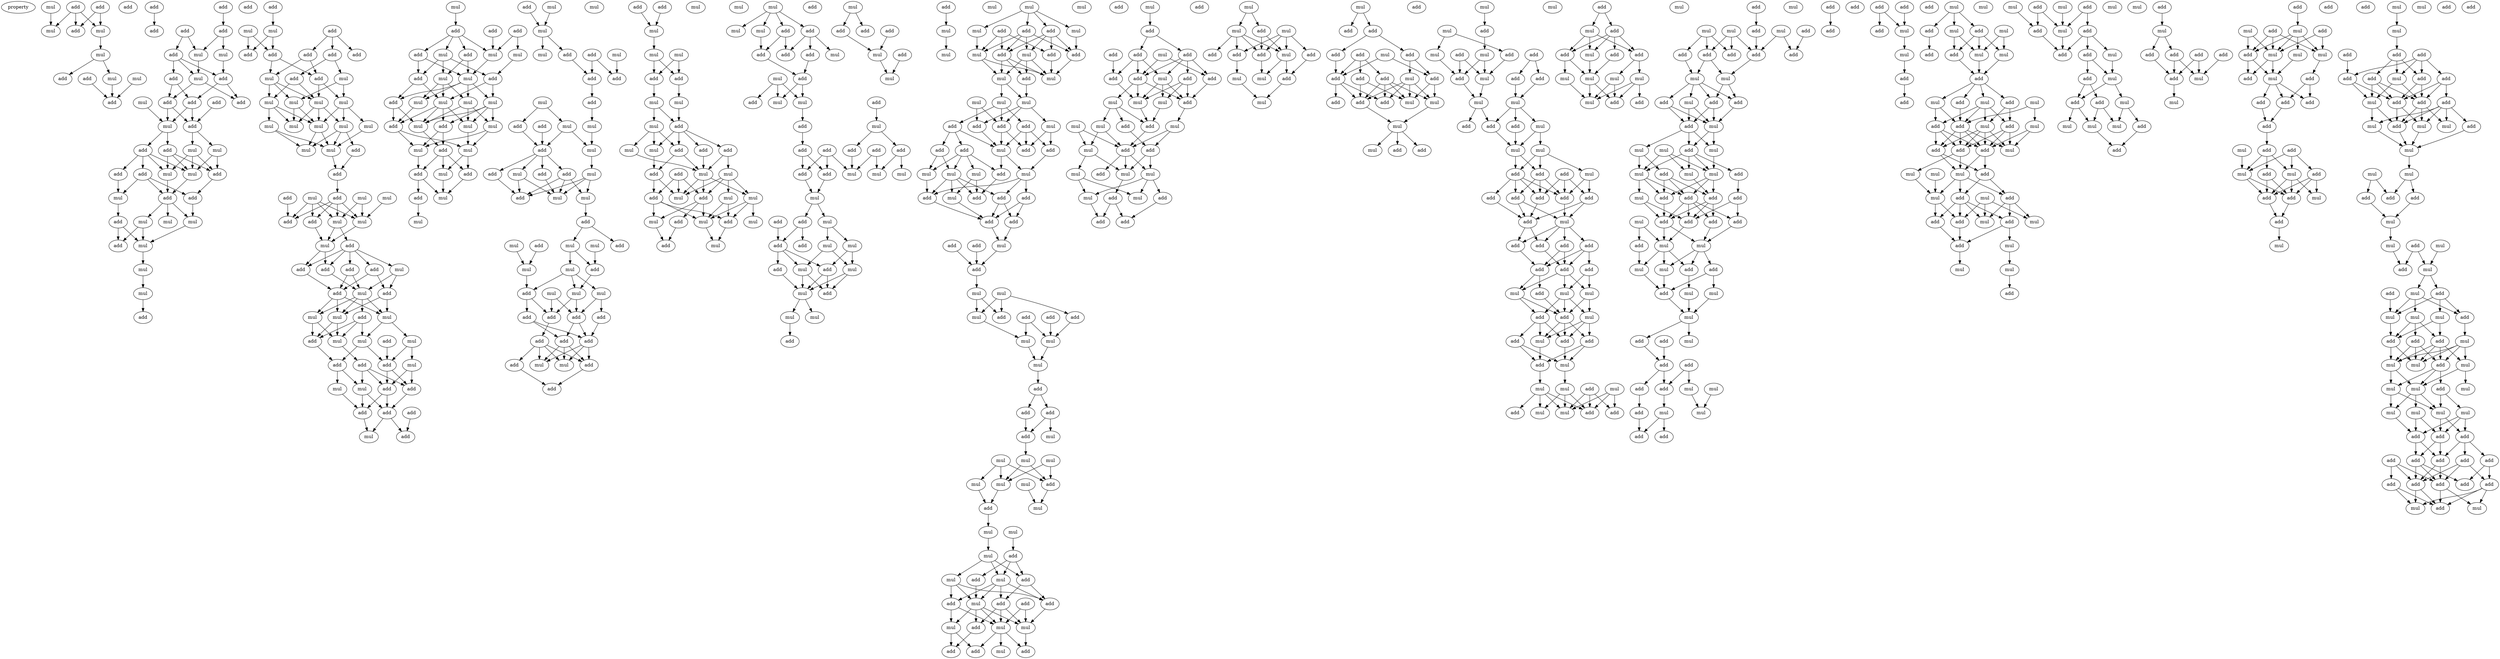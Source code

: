 digraph {
    node [fontcolor=black]
    property [mul=2,lf=1.5]
    0 [ label = add ];
    1 [ label = add ];
    2 [ label = add ];
    3 [ label = mul ];
    4 [ label = mul ];
    5 [ label = mul ];
    6 [ label = add ];
    7 [ label = mul ];
    8 [ label = add ];
    9 [ label = add ];
    10 [ label = mul ];
    11 [ label = mul ];
    12 [ label = add ];
    13 [ label = add ];
    14 [ label = add ];
    15 [ label = add ];
    16 [ label = add ];
    17 [ label = add ];
    18 [ label = mul ];
    19 [ label = add ];
    20 [ label = mul ];
    21 [ label = add ];
    22 [ label = mul ];
    23 [ label = add ];
    24 [ label = add ];
    25 [ label = add ];
    26 [ label = mul ];
    27 [ label = add ];
    28 [ label = add ];
    29 [ label = add ];
    30 [ label = mul ];
    31 [ label = mul ];
    32 [ label = add ];
    33 [ label = mul ];
    34 [ label = add ];
    35 [ label = add ];
    36 [ label = add ];
    37 [ label = mul ];
    38 [ label = add ];
    39 [ label = mul ];
    40 [ label = add ];
    41 [ label = add ];
    42 [ label = mul ];
    43 [ label = add ];
    44 [ label = mul ];
    45 [ label = mul ];
    46 [ label = mul ];
    47 [ label = add ];
    48 [ label = mul ];
    49 [ label = add ];
    50 [ label = mul ];
    51 [ label = mul ];
    52 [ label = add ];
    53 [ label = add ];
    54 [ label = mul ];
    55 [ label = mul ];
    56 [ label = add ];
    57 [ label = add ];
    58 [ label = add ];
    59 [ label = add ];
    60 [ label = add ];
    61 [ label = add ];
    62 [ label = add ];
    63 [ label = mul ];
    64 [ label = add ];
    65 [ label = mul ];
    66 [ label = mul ];
    67 [ label = mul ];
    68 [ label = mul ];
    69 [ label = mul ];
    70 [ label = mul ];
    71 [ label = mul ];
    72 [ label = mul ];
    73 [ label = mul ];
    74 [ label = mul ];
    75 [ label = mul ];
    76 [ label = mul ];
    77 [ label = add ];
    78 [ label = add ];
    79 [ label = mul ];
    80 [ label = add ];
    81 [ label = add ];
    82 [ label = mul ];
    83 [ label = mul ];
    84 [ label = add ];
    85 [ label = add ];
    86 [ label = mul ];
    87 [ label = mul ];
    88 [ label = mul ];
    89 [ label = add ];
    90 [ label = add ];
    91 [ label = mul ];
    92 [ label = add ];
    93 [ label = add ];
    94 [ label = add ];
    95 [ label = add ];
    96 [ label = add ];
    97 [ label = mul ];
    98 [ label = add ];
    99 [ label = mul ];
    100 [ label = mul ];
    101 [ label = mul ];
    102 [ label = mul ];
    103 [ label = mul ];
    104 [ label = add ];
    105 [ label = mul ];
    106 [ label = add ];
    107 [ label = add ];
    108 [ label = add ];
    109 [ label = add ];
    110 [ label = mul ];
    111 [ label = mul ];
    112 [ label = mul ];
    113 [ label = add ];
    114 [ label = add ];
    115 [ label = add ];
    116 [ label = add ];
    117 [ label = add ];
    118 [ label = mul ];
    119 [ label = add ];
    120 [ label = mul ];
    121 [ label = add ];
    122 [ label = add ];
    123 [ label = add ];
    124 [ label = mul ];
    125 [ label = add ];
    126 [ label = mul ];
    127 [ label = mul ];
    128 [ label = add ];
    129 [ label = add ];
    130 [ label = mul ];
    131 [ label = add ];
    132 [ label = mul ];
    133 [ label = mul ];
    134 [ label = add ];
    135 [ label = mul ];
    136 [ label = mul ];
    137 [ label = mul ];
    138 [ label = mul ];
    139 [ label = add ];
    140 [ label = add ];
    141 [ label = mul ];
    142 [ label = mul ];
    143 [ label = add ];
    144 [ label = mul ];
    145 [ label = mul ];
    146 [ label = add ];
    147 [ label = add ];
    148 [ label = mul ];
    149 [ label = add ];
    150 [ label = mul ];
    151 [ label = mul ];
    152 [ label = add ];
    153 [ label = mul ];
    154 [ label = mul ];
    155 [ label = mul ];
    156 [ label = add ];
    157 [ label = add ];
    158 [ label = mul ];
    159 [ label = add ];
    160 [ label = add ];
    161 [ label = mul ];
    162 [ label = add ];
    163 [ label = add ];
    164 [ label = mul ];
    165 [ label = mul ];
    166 [ label = add ];
    167 [ label = add ];
    168 [ label = mul ];
    169 [ label = mul ];
    170 [ label = add ];
    171 [ label = add ];
    172 [ label = add ];
    173 [ label = mul ];
    174 [ label = mul ];
    175 [ label = add ];
    176 [ label = mul ];
    177 [ label = mul ];
    178 [ label = add ];
    179 [ label = add ];
    180 [ label = mul ];
    181 [ label = mul ];
    182 [ label = add ];
    183 [ label = mul ];
    184 [ label = add ];
    185 [ label = mul ];
    186 [ label = mul ];
    187 [ label = mul ];
    188 [ label = mul ];
    189 [ label = add ];
    190 [ label = mul ];
    191 [ label = add ];
    192 [ label = add ];
    193 [ label = add ];
    194 [ label = add ];
    195 [ label = add ];
    196 [ label = add ];
    197 [ label = add ];
    198 [ label = mul ];
    199 [ label = add ];
    200 [ label = mul ];
    201 [ label = add ];
    202 [ label = add ];
    203 [ label = add ];
    204 [ label = add ];
    205 [ label = mul ];
    206 [ label = mul ];
    207 [ label = mul ];
    208 [ label = add ];
    209 [ label = add ];
    210 [ label = mul ];
    211 [ label = mul ];
    212 [ label = mul ];
    213 [ label = add ];
    214 [ label = mul ];
    215 [ label = add ];
    216 [ label = add ];
    217 [ label = mul ];
    218 [ label = add ];
    219 [ label = mul ];
    220 [ label = add ];
    221 [ label = mul ];
    222 [ label = add ];
    223 [ label = mul ];
    224 [ label = mul ];
    225 [ label = mul ];
    226 [ label = add ];
    227 [ label = mul ];
    228 [ label = add ];
    229 [ label = mul ];
    230 [ label = add ];
    231 [ label = mul ];
    232 [ label = mul ];
    233 [ label = add ];
    234 [ label = mul ];
    235 [ label = mul ];
    236 [ label = add ];
    237 [ label = mul ];
    238 [ label = mul ];
    239 [ label = add ];
    240 [ label = mul ];
    241 [ label = add ];
    242 [ label = add ];
    243 [ label = add ];
    244 [ label = mul ];
    245 [ label = add ];
    246 [ label = mul ];
    247 [ label = add ];
    248 [ label = mul ];
    249 [ label = add ];
    250 [ label = add ];
    251 [ label = add ];
    252 [ label = mul ];
    253 [ label = mul ];
    254 [ label = add ];
    255 [ label = add ];
    256 [ label = add ];
    257 [ label = add ];
    258 [ label = add ];
    259 [ label = add ];
    260 [ label = mul ];
    261 [ label = mul ];
    262 [ label = add ];
    263 [ label = add ];
    264 [ label = mul ];
    265 [ label = mul ];
    266 [ label = add ];
    267 [ label = mul ];
    268 [ label = add ];
    269 [ label = mul ];
    270 [ label = add ];
    271 [ label = add ];
    272 [ label = mul ];
    273 [ label = mul ];
    274 [ label = add ];
    275 [ label = add ];
    276 [ label = mul ];
    277 [ label = mul ];
    278 [ label = add ];
    279 [ label = mul ];
    280 [ label = mul ];
    281 [ label = mul ];
    282 [ label = add ];
    283 [ label = add ];
    284 [ label = add ];
    285 [ label = add ];
    286 [ label = mul ];
    287 [ label = add ];
    288 [ label = add ];
    289 [ label = mul ];
    290 [ label = mul ];
    291 [ label = mul ];
    292 [ label = mul ];
    293 [ label = mul ];
    294 [ label = add ];
    295 [ label = mul ];
    296 [ label = mul ];
    297 [ label = add ];
    298 [ label = add ];
    299 [ label = add ];
    300 [ label = add ];
    301 [ label = add ];
    302 [ label = mul ];
    303 [ label = mul ];
    304 [ label = mul ];
    305 [ label = mul ];
    306 [ label = add ];
    307 [ label = mul ];
    308 [ label = mul ];
    309 [ label = mul ];
    310 [ label = add ];
    311 [ label = add ];
    312 [ label = add ];
    313 [ label = add ];
    314 [ label = mul ];
    315 [ label = add ];
    316 [ label = add ];
    317 [ label = add ];
    318 [ label = mul ];
    319 [ label = add ];
    320 [ label = mul ];
    321 [ label = mul ];
    322 [ label = mul ];
    323 [ label = mul ];
    324 [ label = add ];
    325 [ label = add ];
    326 [ label = add ];
    327 [ label = add ];
    328 [ label = add ];
    329 [ label = mul ];
    330 [ label = add ];
    331 [ label = add ];
    332 [ label = mul ];
    333 [ label = add ];
    334 [ label = add ];
    335 [ label = add ];
    336 [ label = mul ];
    337 [ label = add ];
    338 [ label = mul ];
    339 [ label = mul ];
    340 [ label = add ];
    341 [ label = add ];
    342 [ label = mul ];
    343 [ label = add ];
    344 [ label = add ];
    345 [ label = mul ];
    346 [ label = mul ];
    347 [ label = mul ];
    348 [ label = add ];
    349 [ label = add ];
    350 [ label = add ];
    351 [ label = add ];
    352 [ label = mul ];
    353 [ label = mul ];
    354 [ label = mul ];
    355 [ label = mul ];
    356 [ label = mul ];
    357 [ label = mul ];
    358 [ label = mul ];
    359 [ label = add ];
    360 [ label = add ];
    361 [ label = mul ];
    362 [ label = mul ];
    363 [ label = mul ];
    364 [ label = mul ];
    365 [ label = add ];
    366 [ label = mul ];
    367 [ label = add ];
    368 [ label = mul ];
    369 [ label = add ];
    370 [ label = add ];
    371 [ label = add ];
    372 [ label = add ];
    373 [ label = add ];
    374 [ label = mul ];
    375 [ label = mul ];
    376 [ label = add ];
    377 [ label = mul ];
    378 [ label = mul ];
    379 [ label = mul ];
    380 [ label = add ];
    381 [ label = add ];
    382 [ label = add ];
    383 [ label = mul ];
    384 [ label = add ];
    385 [ label = mul ];
    386 [ label = add ];
    387 [ label = add ];
    388 [ label = add ];
    389 [ label = add ];
    390 [ label = add ];
    391 [ label = mul ];
    392 [ label = add ];
    393 [ label = add ];
    394 [ label = mul ];
    395 [ label = add ];
    396 [ label = mul ];
    397 [ label = mul ];
    398 [ label = add ];
    399 [ label = mul ];
    400 [ label = mul ];
    401 [ label = add ];
    402 [ label = mul ];
    403 [ label = mul ];
    404 [ label = add ];
    405 [ label = add ];
    406 [ label = mul ];
    407 [ label = mul ];
    408 [ label = mul ];
    409 [ label = add ];
    410 [ label = mul ];
    411 [ label = add ];
    412 [ label = mul ];
    413 [ label = add ];
    414 [ label = add ];
    415 [ label = add ];
    416 [ label = add ];
    417 [ label = mul ];
    418 [ label = add ];
    419 [ label = mul ];
    420 [ label = mul ];
    421 [ label = mul ];
    422 [ label = add ];
    423 [ label = add ];
    424 [ label = add ];
    425 [ label = add ];
    426 [ label = mul ];
    427 [ label = add ];
    428 [ label = mul ];
    429 [ label = mul ];
    430 [ label = mul ];
    431 [ label = add ];
    432 [ label = add ];
    433 [ label = add ];
    434 [ label = add ];
    435 [ label = mul ];
    436 [ label = add ];
    437 [ label = add ];
    438 [ label = add ];
    439 [ label = mul ];
    440 [ label = add ];
    441 [ label = add ];
    442 [ label = add ];
    443 [ label = mul ];
    444 [ label = add ];
    445 [ label = mul ];
    446 [ label = add ];
    447 [ label = mul ];
    448 [ label = mul ];
    449 [ label = add ];
    450 [ label = add ];
    451 [ label = add ];
    452 [ label = mul ];
    453 [ label = add ];
    454 [ label = mul ];
    455 [ label = mul ];
    456 [ label = add ];
    457 [ label = add ];
    458 [ label = add ];
    459 [ label = mul ];
    460 [ label = add ];
    461 [ label = add ];
    462 [ label = add ];
    463 [ label = mul ];
    464 [ label = mul ];
    465 [ label = mul ];
    466 [ label = add ];
    467 [ label = add ];
    468 [ label = mul ];
    469 [ label = add ];
    470 [ label = mul ];
    471 [ label = mul ];
    472 [ label = add ];
    473 [ label = mul ];
    474 [ label = add ];
    475 [ label = add ];
    476 [ label = add ];
    477 [ label = add ];
    478 [ label = add ];
    479 [ label = add ];
    480 [ label = add ];
    481 [ label = mul ];
    482 [ label = add ];
    483 [ label = add ];
    484 [ label = add ];
    485 [ label = add ];
    486 [ label = add ];
    487 [ label = add ];
    488 [ label = add ];
    489 [ label = add ];
    490 [ label = mul ];
    491 [ label = mul ];
    492 [ label = mul ];
    493 [ label = add ];
    494 [ label = mul ];
    495 [ label = add ];
    496 [ label = add ];
    497 [ label = add ];
    498 [ label = add ];
    499 [ label = mul ];
    500 [ label = add ];
    501 [ label = mul ];
    502 [ label = add ];
    503 [ label = mul ];
    504 [ label = mul ];
    505 [ label = mul ];
    506 [ label = add ];
    507 [ label = mul ];
    508 [ label = add ];
    509 [ label = add ];
    510 [ label = mul ];
    511 [ label = add ];
    512 [ label = mul ];
    513 [ label = add ];
    514 [ label = add ];
    515 [ label = mul ];
    516 [ label = mul ];
    517 [ label = add ];
    518 [ label = add ];
    519 [ label = add ];
    520 [ label = mul ];
    521 [ label = mul ];
    522 [ label = mul ];
    523 [ label = mul ];
    524 [ label = add ];
    525 [ label = add ];
    526 [ label = mul ];
    527 [ label = mul ];
    528 [ label = add ];
    529 [ label = mul ];
    530 [ label = add ];
    531 [ label = mul ];
    532 [ label = mul ];
    533 [ label = add ];
    534 [ label = add ];
    535 [ label = add ];
    536 [ label = add ];
    537 [ label = add ];
    538 [ label = add ];
    539 [ label = mul ];
    540 [ label = mul ];
    541 [ label = add ];
    542 [ label = add ];
    543 [ label = mul ];
    544 [ label = add ];
    545 [ label = add ];
    546 [ label = mul ];
    547 [ label = mul ];
    548 [ label = add ];
    549 [ label = mul ];
    550 [ label = mul ];
    551 [ label = mul ];
    552 [ label = add ];
    553 [ label = add ];
    554 [ label = mul ];
    555 [ label = mul ];
    556 [ label = add ];
    557 [ label = mul ];
    558 [ label = add ];
    559 [ label = add ];
    560 [ label = add ];
    561 [ label = add ];
    562 [ label = add ];
    563 [ label = mul ];
    564 [ label = add ];
    565 [ label = add ];
    566 [ label = add ];
    567 [ label = mul ];
    568 [ label = mul ];
    569 [ label = mul ];
    570 [ label = add ];
    571 [ label = mul ];
    572 [ label = add ];
    573 [ label = add ];
    574 [ label = mul ];
    575 [ label = mul ];
    576 [ label = mul ];
    577 [ label = mul ];
    578 [ label = add ];
    579 [ label = mul ];
    580 [ label = add ];
    581 [ label = add ];
    582 [ label = add ];
    583 [ label = add ];
    584 [ label = mul ];
    585 [ label = mul ];
    586 [ label = add ];
    587 [ label = mul ];
    588 [ label = add ];
    589 [ label = mul ];
    590 [ label = add ];
    591 [ label = add ];
    592 [ label = add ];
    593 [ label = add ];
    594 [ label = add ];
    595 [ label = add ];
    596 [ label = add ];
    597 [ label = add ];
    598 [ label = add ];
    599 [ label = mul ];
    600 [ label = mul ];
    601 [ label = add ];
    602 [ label = add ];
    603 [ label = mul ];
    604 [ label = add ];
    605 [ label = mul ];
    606 [ label = add ];
    607 [ label = mul ];
    608 [ label = add ];
    609 [ label = mul ];
    610 [ label = add ];
    611 [ label = mul ];
    612 [ label = add ];
    613 [ label = mul ];
    614 [ label = mul ];
    615 [ label = add ];
    616 [ label = add ];
    617 [ label = mul ];
    618 [ label = add ];
    619 [ label = mul ];
    620 [ label = add ];
    621 [ label = add ];
    622 [ label = mul ];
    623 [ label = add ];
    624 [ label = mul ];
    625 [ label = add ];
    626 [ label = add ];
    627 [ label = add ];
    628 [ label = mul ];
    629 [ label = mul ];
    630 [ label = mul ];
    631 [ label = add ];
    632 [ label = mul ];
    633 [ label = add ];
    634 [ label = mul ];
    635 [ label = mul ];
    636 [ label = add ];
    637 [ label = add ];
    638 [ label = add ];
    639 [ label = mul ];
    640 [ label = mul ];
    641 [ label = add ];
    642 [ label = mul ];
    643 [ label = mul ];
    644 [ label = mul ];
    645 [ label = add ];
    646 [ label = mul ];
    647 [ label = mul ];
    648 [ label = add ];
    649 [ label = add ];
    650 [ label = add ];
    651 [ label = add ];
    652 [ label = mul ];
    653 [ label = add ];
    654 [ label = mul ];
    655 [ label = mul ];
    656 [ label = add ];
    657 [ label = add ];
    658 [ label = mul ];
    659 [ label = add ];
    660 [ label = mul ];
    661 [ label = add ];
    662 [ label = mul ];
    663 [ label = mul ];
    664 [ label = mul ];
    665 [ label = mul ];
    666 [ label = add ];
    667 [ label = add ];
    668 [ label = add ];
    669 [ label = mul ];
    670 [ label = add ];
    671 [ label = add ];
    672 [ label = add ];
    673 [ label = add ];
    674 [ label = add ];
    675 [ label = mul ];
    676 [ label = mul ];
    677 [ label = add ];
    678 [ label = add ];
    679 [ label = mul ];
    680 [ label = mul ];
    681 [ label = add ];
    682 [ label = mul ];
    683 [ label = mul ];
    684 [ label = mul ];
    685 [ label = add ];
    686 [ label = mul ];
    687 [ label = add ];
    688 [ label = add ];
    689 [ label = add ];
    690 [ label = add ];
    691 [ label = add ];
    692 [ label = add ];
    693 [ label = mul ];
    694 [ label = add ];
    695 [ label = add ];
    696 [ label = mul ];
    697 [ label = add ];
    698 [ label = mul ];
    699 [ label = add ];
    700 [ label = add ];
    701 [ label = mul ];
    702 [ label = add ];
    703 [ label = add ];
    704 [ label = add ];
    705 [ label = mul ];
    706 [ label = add ];
    707 [ label = mul ];
    708 [ label = mul ];
    709 [ label = add ];
    710 [ label = add ];
    711 [ label = add ];
    712 [ label = add ];
    713 [ label = add ];
    714 [ label = mul ];
    715 [ label = add ];
    716 [ label = add ];
    717 [ label = add ];
    718 [ label = mul ];
    719 [ label = add ];
    720 [ label = add ];
    721 [ label = mul ];
    722 [ label = add ];
    723 [ label = mul ];
    724 [ label = add ];
    725 [ label = mul ];
    726 [ label = mul ];
    727 [ label = mul ];
    728 [ label = mul ];
    729 [ label = mul ];
    730 [ label = add ];
    731 [ label = add ];
    732 [ label = add ];
    733 [ label = mul ];
    734 [ label = add ];
    735 [ label = mul ];
    736 [ label = add ];
    737 [ label = add ];
    738 [ label = mul ];
    739 [ label = add ];
    740 [ label = mul ];
    741 [ label = mul ];
    742 [ label = add ];
    743 [ label = add ];
    744 [ label = add ];
    745 [ label = mul ];
    746 [ label = mul ];
    747 [ label = mul ];
    748 [ label = add ];
    749 [ label = add ];
    750 [ label = add ];
    751 [ label = mul ];
    752 [ label = add ];
    753 [ label = mul ];
    754 [ label = mul ];
    755 [ label = mul ];
    756 [ label = mul ];
    757 [ label = mul ];
    758 [ label = mul ];
    759 [ label = add ];
    760 [ label = mul ];
    761 [ label = mul ];
    762 [ label = mul ];
    763 [ label = mul ];
    764 [ label = add ];
    765 [ label = add ];
    766 [ label = add ];
    767 [ label = add ];
    768 [ label = add ];
    769 [ label = add ];
    770 [ label = add ];
    771 [ label = add ];
    772 [ label = add ];
    773 [ label = add ];
    774 [ label = add ];
    775 [ label = add ];
    776 [ label = add ];
    777 [ label = add ];
    778 [ label = mul ];
    779 [ label = mul ];
    0 -> 4 [ name = 0 ];
    0 -> 5 [ name = 1 ];
    0 -> 6 [ name = 2 ];
    2 -> 5 [ name = 3 ];
    2 -> 6 [ name = 4 ];
    3 -> 4 [ name = 5 ];
    5 -> 7 [ name = 6 ];
    7 -> 8 [ name = 7 ];
    7 -> 10 [ name = 8 ];
    9 -> 12 [ name = 9 ];
    10 -> 12 [ name = 10 ];
    11 -> 12 [ name = 11 ];
    13 -> 17 [ name = 12 ];
    14 -> 16 [ name = 13 ];
    15 -> 18 [ name = 14 ];
    15 -> 19 [ name = 15 ];
    16 -> 18 [ name = 16 ];
    16 -> 20 [ name = 17 ];
    18 -> 22 [ name = 18 ];
    19 -> 21 [ name = 19 ];
    19 -> 22 [ name = 20 ];
    19 -> 23 [ name = 21 ];
    20 -> 23 [ name = 22 ];
    21 -> 24 [ name = 23 ];
    21 -> 27 [ name = 24 ];
    22 -> 27 [ name = 25 ];
    22 -> 28 [ name = 26 ];
    23 -> 24 [ name = 27 ];
    23 -> 28 [ name = 28 ];
    24 -> 29 [ name = 29 ];
    24 -> 30 [ name = 30 ];
    25 -> 29 [ name = 31 ];
    26 -> 30 [ name = 32 ];
    27 -> 29 [ name = 33 ];
    27 -> 30 [ name = 34 ];
    29 -> 31 [ name = 35 ];
    29 -> 33 [ name = 36 ];
    30 -> 32 [ name = 37 ];
    30 -> 34 [ name = 38 ];
    31 -> 35 [ name = 39 ];
    31 -> 37 [ name = 40 ];
    32 -> 36 [ name = 41 ];
    32 -> 37 [ name = 42 ];
    32 -> 38 [ name = 43 ];
    32 -> 39 [ name = 44 ];
    33 -> 35 [ name = 45 ];
    33 -> 37 [ name = 46 ];
    33 -> 39 [ name = 47 ];
    34 -> 35 [ name = 48 ];
    34 -> 37 [ name = 49 ];
    34 -> 39 [ name = 50 ];
    35 -> 41 [ name = 51 ];
    36 -> 42 [ name = 52 ];
    37 -> 40 [ name = 53 ];
    38 -> 40 [ name = 54 ];
    38 -> 41 [ name = 55 ];
    38 -> 42 [ name = 56 ];
    39 -> 40 [ name = 57 ];
    40 -> 44 [ name = 58 ];
    40 -> 45 [ name = 59 ];
    40 -> 46 [ name = 60 ];
    41 -> 46 [ name = 61 ];
    42 -> 43 [ name = 62 ];
    43 -> 47 [ name = 63 ];
    43 -> 48 [ name = 64 ];
    45 -> 47 [ name = 65 ];
    45 -> 48 [ name = 66 ];
    46 -> 48 [ name = 67 ];
    48 -> 50 [ name = 68 ];
    50 -> 51 [ name = 69 ];
    51 -> 52 [ name = 70 ];
    53 -> 55 [ name = 71 ];
    54 -> 57 [ name = 72 ];
    54 -> 58 [ name = 73 ];
    55 -> 57 [ name = 74 ];
    55 -> 58 [ name = 75 ];
    56 -> 59 [ name = 76 ];
    56 -> 60 [ name = 77 ];
    56 -> 61 [ name = 78 ];
    58 -> 62 [ name = 79 ];
    58 -> 65 [ name = 80 ];
    59 -> 63 [ name = 81 ];
    59 -> 64 [ name = 82 ];
    61 -> 62 [ name = 83 ];
    61 -> 65 [ name = 84 ];
    62 -> 66 [ name = 85 ];
    62 -> 68 [ name = 86 ];
    63 -> 67 [ name = 87 ];
    63 -> 68 [ name = 88 ];
    64 -> 66 [ name = 89 ];
    64 -> 69 [ name = 90 ];
    65 -> 66 [ name = 91 ];
    65 -> 67 [ name = 92 ];
    65 -> 69 [ name = 93 ];
    66 -> 72 [ name = 94 ];
    66 -> 73 [ name = 95 ];
    66 -> 74 [ name = 96 ];
    67 -> 73 [ name = 97 ];
    67 -> 74 [ name = 98 ];
    68 -> 70 [ name = 99 ];
    68 -> 72 [ name = 100 ];
    68 -> 73 [ name = 101 ];
    69 -> 71 [ name = 102 ];
    69 -> 73 [ name = 103 ];
    69 -> 74 [ name = 104 ];
    70 -> 76 [ name = 105 ];
    71 -> 75 [ name = 106 ];
    71 -> 76 [ name = 107 ];
    72 -> 75 [ name = 108 ];
    72 -> 76 [ name = 109 ];
    72 -> 77 [ name = 110 ];
    73 -> 75 [ name = 111 ];
    73 -> 76 [ name = 112 ];
    76 -> 78 [ name = 113 ];
    77 -> 78 [ name = 114 ];
    78 -> 80 [ name = 115 ];
    79 -> 86 [ name = 116 ];
    79 -> 87 [ name = 117 ];
    80 -> 84 [ name = 118 ];
    80 -> 85 [ name = 119 ];
    80 -> 86 [ name = 120 ];
    80 -> 87 [ name = 121 ];
    81 -> 85 [ name = 122 ];
    82 -> 84 [ name = 123 ];
    82 -> 85 [ name = 124 ];
    82 -> 86 [ name = 125 ];
    82 -> 87 [ name = 126 ];
    83 -> 86 [ name = 127 ];
    84 -> 88 [ name = 128 ];
    86 -> 88 [ name = 129 ];
    87 -> 88 [ name = 130 ];
    87 -> 89 [ name = 131 ];
    88 -> 92 [ name = 132 ];
    88 -> 93 [ name = 133 ];
    89 -> 90 [ name = 134 ];
    89 -> 91 [ name = 135 ];
    89 -> 92 [ name = 136 ];
    89 -> 93 [ name = 137 ];
    89 -> 94 [ name = 138 ];
    90 -> 95 [ name = 139 ];
    90 -> 96 [ name = 140 ];
    91 -> 96 [ name = 141 ];
    91 -> 97 [ name = 142 ];
    92 -> 95 [ name = 143 ];
    93 -> 97 [ name = 144 ];
    94 -> 95 [ name = 145 ];
    94 -> 97 [ name = 146 ];
    95 -> 99 [ name = 147 ];
    95 -> 100 [ name = 148 ];
    95 -> 101 [ name = 149 ];
    96 -> 99 [ name = 150 ];
    96 -> 100 [ name = 151 ];
    97 -> 98 [ name = 152 ];
    97 -> 99 [ name = 153 ];
    97 -> 100 [ name = 154 ];
    97 -> 101 [ name = 155 ];
    98 -> 102 [ name = 156 ];
    98 -> 103 [ name = 157 ];
    98 -> 104 [ name = 158 ];
    99 -> 103 [ name = 159 ];
    99 -> 104 [ name = 160 ];
    100 -> 102 [ name = 161 ];
    100 -> 105 [ name = 162 ];
    101 -> 103 [ name = 163 ];
    101 -> 104 [ name = 164 ];
    102 -> 107 [ name = 165 ];
    102 -> 108 [ name = 166 ];
    103 -> 109 [ name = 167 ];
    104 -> 107 [ name = 168 ];
    105 -> 108 [ name = 169 ];
    105 -> 110 [ name = 170 ];
    106 -> 108 [ name = 171 ];
    107 -> 111 [ name = 172 ];
    107 -> 112 [ name = 173 ];
    108 -> 113 [ name = 174 ];
    108 -> 114 [ name = 175 ];
    109 -> 112 [ name = 176 ];
    109 -> 113 [ name = 177 ];
    109 -> 114 [ name = 178 ];
    110 -> 113 [ name = 179 ];
    110 -> 114 [ name = 180 ];
    111 -> 117 [ name = 181 ];
    112 -> 116 [ name = 182 ];
    112 -> 117 [ name = 183 ];
    113 -> 116 [ name = 184 ];
    114 -> 116 [ name = 185 ];
    114 -> 117 [ name = 186 ];
    115 -> 119 [ name = 187 ];
    116 -> 118 [ name = 188 ];
    116 -> 119 [ name = 189 ];
    117 -> 118 [ name = 190 ];
    120 -> 122 [ name = 191 ];
    121 -> 124 [ name = 192 ];
    122 -> 124 [ name = 193 ];
    122 -> 125 [ name = 194 ];
    122 -> 126 [ name = 195 ];
    122 -> 128 [ name = 196 ];
    123 -> 124 [ name = 197 ];
    123 -> 127 [ name = 198 ];
    124 -> 132 [ name = 199 ];
    125 -> 129 [ name = 200 ];
    125 -> 132 [ name = 201 ];
    126 -> 129 [ name = 202 ];
    126 -> 130 [ name = 203 ];
    126 -> 131 [ name = 204 ];
    127 -> 131 [ name = 205 ];
    128 -> 130 [ name = 206 ];
    128 -> 132 [ name = 207 ];
    129 -> 133 [ name = 208 ];
    129 -> 134 [ name = 209 ];
    130 -> 133 [ name = 210 ];
    130 -> 136 [ name = 211 ];
    130 -> 137 [ name = 212 ];
    131 -> 133 [ name = 213 ];
    131 -> 135 [ name = 214 ];
    132 -> 134 [ name = 215 ];
    132 -> 135 [ name = 216 ];
    132 -> 136 [ name = 217 ];
    132 -> 137 [ name = 218 ];
    133 -> 139 [ name = 219 ];
    133 -> 140 [ name = 220 ];
    133 -> 141 [ name = 221 ];
    133 -> 142 [ name = 222 ];
    134 -> 140 [ name = 223 ];
    134 -> 142 [ name = 224 ];
    135 -> 138 [ name = 225 ];
    135 -> 139 [ name = 226 ];
    135 -> 141 [ name = 227 ];
    135 -> 142 [ name = 228 ];
    136 -> 138 [ name = 229 ];
    136 -> 141 [ name = 230 ];
    136 -> 142 [ name = 231 ];
    137 -> 140 [ name = 232 ];
    138 -> 144 [ name = 233 ];
    138 -> 145 [ name = 234 ];
    139 -> 143 [ name = 235 ];
    139 -> 144 [ name = 236 ];
    140 -> 144 [ name = 237 ];
    140 -> 145 [ name = 238 ];
    141 -> 145 [ name = 239 ];
    142 -> 143 [ name = 240 ];
    143 -> 146 [ name = 241 ];
    143 -> 147 [ name = 242 ];
    143 -> 148 [ name = 243 ];
    144 -> 147 [ name = 244 ];
    145 -> 146 [ name = 245 ];
    145 -> 148 [ name = 246 ];
    146 -> 150 [ name = 247 ];
    147 -> 149 [ name = 248 ];
    147 -> 150 [ name = 249 ];
    148 -> 150 [ name = 250 ];
    149 -> 151 [ name = 251 ];
    152 -> 154 [ name = 252 ];
    153 -> 154 [ name = 253 ];
    154 -> 155 [ name = 254 ];
    154 -> 156 [ name = 255 ];
    156 -> 160 [ name = 256 ];
    157 -> 159 [ name = 257 ];
    157 -> 160 [ name = 258 ];
    158 -> 159 [ name = 259 ];
    160 -> 162 [ name = 260 ];
    161 -> 163 [ name = 261 ];
    161 -> 165 [ name = 262 ];
    162 -> 164 [ name = 263 ];
    163 -> 167 [ name = 264 ];
    164 -> 168 [ name = 265 ];
    165 -> 167 [ name = 266 ];
    165 -> 168 [ name = 267 ];
    166 -> 167 [ name = 268 ];
    167 -> 169 [ name = 269 ];
    167 -> 170 [ name = 270 ];
    167 -> 171 [ name = 271 ];
    167 -> 172 [ name = 272 ];
    168 -> 173 [ name = 273 ];
    169 -> 175 [ name = 274 ];
    169 -> 177 [ name = 275 ];
    170 -> 177 [ name = 276 ];
    171 -> 175 [ name = 277 ];
    172 -> 174 [ name = 278 ];
    172 -> 175 [ name = 279 ];
    172 -> 177 [ name = 280 ];
    173 -> 174 [ name = 281 ];
    173 -> 175 [ name = 282 ];
    173 -> 177 [ name = 283 ];
    174 -> 178 [ name = 284 ];
    178 -> 180 [ name = 285 ];
    178 -> 182 [ name = 286 ];
    179 -> 185 [ name = 287 ];
    180 -> 184 [ name = 288 ];
    180 -> 186 [ name = 289 ];
    181 -> 184 [ name = 290 ];
    183 -> 185 [ name = 291 ];
    184 -> 190 [ name = 292 ];
    185 -> 189 [ name = 293 ];
    186 -> 187 [ name = 294 ];
    186 -> 189 [ name = 295 ];
    186 -> 190 [ name = 296 ];
    187 -> 193 [ name = 297 ];
    187 -> 194 [ name = 298 ];
    188 -> 191 [ name = 299 ];
    188 -> 193 [ name = 300 ];
    189 -> 191 [ name = 301 ];
    189 -> 192 [ name = 302 ];
    190 -> 191 [ name = 303 ];
    190 -> 193 [ name = 304 ];
    191 -> 195 [ name = 305 ];
    192 -> 196 [ name = 306 ];
    192 -> 197 [ name = 307 ];
    193 -> 196 [ name = 308 ];
    193 -> 197 [ name = 309 ];
    194 -> 196 [ name = 310 ];
    195 -> 198 [ name = 311 ];
    195 -> 199 [ name = 312 ];
    195 -> 200 [ name = 313 ];
    195 -> 201 [ name = 314 ];
    196 -> 198 [ name = 315 ];
    196 -> 199 [ name = 316 ];
    196 -> 200 [ name = 317 ];
    197 -> 198 [ name = 318 ];
    197 -> 199 [ name = 319 ];
    197 -> 200 [ name = 320 ];
    199 -> 202 [ name = 321 ];
    201 -> 202 [ name = 322 ];
    203 -> 205 [ name = 323 ];
    204 -> 205 [ name = 324 ];
    205 -> 207 [ name = 325 ];
    206 -> 208 [ name = 326 ];
    206 -> 209 [ name = 327 ];
    207 -> 208 [ name = 328 ];
    207 -> 209 [ name = 329 ];
    208 -> 211 [ name = 330 ];
    209 -> 212 [ name = 331 ];
    211 -> 213 [ name = 332 ];
    211 -> 214 [ name = 333 ];
    212 -> 213 [ name = 334 ];
    213 -> 215 [ name = 335 ];
    213 -> 216 [ name = 336 ];
    213 -> 217 [ name = 337 ];
    213 -> 218 [ name = 338 ];
    214 -> 215 [ name = 339 ];
    214 -> 217 [ name = 340 ];
    214 -> 219 [ name = 341 ];
    215 -> 220 [ name = 342 ];
    215 -> 221 [ name = 343 ];
    216 -> 221 [ name = 344 ];
    217 -> 220 [ name = 345 ];
    218 -> 221 [ name = 346 ];
    218 -> 223 [ name = 347 ];
    219 -> 221 [ name = 348 ];
    220 -> 225 [ name = 349 ];
    220 -> 228 [ name = 350 ];
    221 -> 225 [ name = 351 ];
    221 -> 226 [ name = 352 ];
    221 -> 227 [ name = 353 ];
    222 -> 225 [ name = 354 ];
    222 -> 226 [ name = 355 ];
    222 -> 228 [ name = 356 ];
    223 -> 224 [ name = 357 ];
    223 -> 225 [ name = 358 ];
    223 -> 226 [ name = 359 ];
    223 -> 227 [ name = 360 ];
    224 -> 232 [ name = 361 ];
    224 -> 233 [ name = 362 ];
    226 -> 229 [ name = 363 ];
    226 -> 230 [ name = 364 ];
    226 -> 232 [ name = 365 ];
    227 -> 231 [ name = 366 ];
    227 -> 232 [ name = 367 ];
    227 -> 233 [ name = 368 ];
    228 -> 229 [ name = 369 ];
    228 -> 232 [ name = 370 ];
    228 -> 233 [ name = 371 ];
    229 -> 236 [ name = 372 ];
    230 -> 236 [ name = 373 ];
    232 -> 234 [ name = 374 ];
    233 -> 234 [ name = 375 ];
    237 -> 238 [ name = 376 ];
    237 -> 239 [ name = 377 ];
    237 -> 240 [ name = 378 ];
    237 -> 241 [ name = 379 ];
    239 -> 243 [ name = 380 ];
    239 -> 244 [ name = 381 ];
    239 -> 245 [ name = 382 ];
    240 -> 242 [ name = 383 ];
    241 -> 242 [ name = 384 ];
    241 -> 243 [ name = 385 ];
    242 -> 247 [ name = 386 ];
    245 -> 247 [ name = 387 ];
    246 -> 248 [ name = 388 ];
    246 -> 249 [ name = 389 ];
    246 -> 252 [ name = 390 ];
    247 -> 248 [ name = 391 ];
    247 -> 252 [ name = 392 ];
    250 -> 253 [ name = 393 ];
    252 -> 254 [ name = 394 ];
    253 -> 256 [ name = 395 ];
    253 -> 257 [ name = 396 ];
    254 -> 258 [ name = 397 ];
    255 -> 260 [ name = 398 ];
    255 -> 264 [ name = 399 ];
    256 -> 261 [ name = 400 ];
    256 -> 264 [ name = 401 ];
    257 -> 260 [ name = 402 ];
    258 -> 262 [ name = 403 ];
    258 -> 263 [ name = 404 ];
    259 -> 260 [ name = 405 ];
    259 -> 262 [ name = 406 ];
    259 -> 263 [ name = 407 ];
    262 -> 265 [ name = 408 ];
    263 -> 265 [ name = 409 ];
    265 -> 266 [ name = 410 ];
    265 -> 267 [ name = 411 ];
    266 -> 270 [ name = 412 ];
    266 -> 271 [ name = 413 ];
    267 -> 269 [ name = 414 ];
    267 -> 272 [ name = 415 ];
    268 -> 270 [ name = 416 ];
    269 -> 273 [ name = 417 ];
    269 -> 276 [ name = 418 ];
    270 -> 274 [ name = 419 ];
    270 -> 275 [ name = 420 ];
    270 -> 276 [ name = 421 ];
    272 -> 273 [ name = 422 ];
    272 -> 274 [ name = 423 ];
    273 -> 277 [ name = 424 ];
    273 -> 278 [ name = 425 ];
    274 -> 277 [ name = 426 ];
    274 -> 278 [ name = 427 ];
    275 -> 277 [ name = 428 ];
    276 -> 277 [ name = 429 ];
    276 -> 278 [ name = 430 ];
    277 -> 279 [ name = 431 ];
    277 -> 280 [ name = 432 ];
    279 -> 285 [ name = 433 ];
    281 -> 282 [ name = 434 ];
    281 -> 283 [ name = 435 ];
    282 -> 286 [ name = 436 ];
    284 -> 286 [ name = 437 ];
    286 -> 290 [ name = 438 ];
    287 -> 290 [ name = 439 ];
    288 -> 291 [ name = 440 ];
    291 -> 292 [ name = 441 ];
    293 -> 294 [ name = 442 ];
    293 -> 295 [ name = 443 ];
    293 -> 296 [ name = 444 ];
    293 -> 298 [ name = 445 ];
    294 -> 299 [ name = 446 ];
    294 -> 300 [ name = 447 ];
    294 -> 301 [ name = 448 ];
    294 -> 303 [ name = 449 ];
    295 -> 302 [ name = 450 ];
    296 -> 301 [ name = 451 ];
    297 -> 299 [ name = 452 ];
    297 -> 300 [ name = 453 ];
    297 -> 302 [ name = 454 ];
    298 -> 300 [ name = 455 ];
    298 -> 301 [ name = 456 ];
    298 -> 302 [ name = 457 ];
    298 -> 303 [ name = 458 ];
    299 -> 305 [ name = 459 ];
    300 -> 304 [ name = 460 ];
    300 -> 305 [ name = 461 ];
    300 -> 306 [ name = 462 ];
    301 -> 305 [ name = 463 ];
    302 -> 304 [ name = 464 ];
    302 -> 305 [ name = 465 ];
    303 -> 304 [ name = 466 ];
    303 -> 305 [ name = 467 ];
    303 -> 306 [ name = 468 ];
    304 -> 308 [ name = 469 ];
    304 -> 309 [ name = 470 ];
    306 -> 309 [ name = 471 ];
    307 -> 310 [ name = 472 ];
    307 -> 311 [ name = 473 ];
    308 -> 310 [ name = 474 ];
    308 -> 312 [ name = 475 ];
    308 -> 313 [ name = 476 ];
    309 -> 310 [ name = 477 ];
    309 -> 311 [ name = 478 ];
    309 -> 314 [ name = 479 ];
    310 -> 316 [ name = 480 ];
    310 -> 318 [ name = 481 ];
    311 -> 318 [ name = 482 ];
    312 -> 315 [ name = 483 ];
    312 -> 318 [ name = 484 ];
    312 -> 319 [ name = 485 ];
    313 -> 316 [ name = 486 ];
    313 -> 317 [ name = 487 ];
    313 -> 318 [ name = 488 ];
    314 -> 316 [ name = 489 ];
    314 -> 317 [ name = 490 ];
    315 -> 321 [ name = 491 ];
    315 -> 323 [ name = 492 ];
    317 -> 320 [ name = 493 ];
    318 -> 320 [ name = 494 ];
    318 -> 324 [ name = 495 ];
    319 -> 321 [ name = 496 ];
    319 -> 322 [ name = 497 ];
    319 -> 323 [ name = 498 ];
    319 -> 324 [ name = 499 ];
    320 -> 325 [ name = 500 ];
    320 -> 327 [ name = 501 ];
    320 -> 328 [ name = 502 ];
    321 -> 325 [ name = 503 ];
    321 -> 326 [ name = 504 ];
    321 -> 327 [ name = 505 ];
    321 -> 329 [ name = 506 ];
    322 -> 326 [ name = 507 ];
    322 -> 329 [ name = 508 ];
    323 -> 327 [ name = 509 ];
    324 -> 326 [ name = 510 ];
    325 -> 330 [ name = 511 ];
    325 -> 331 [ name = 512 ];
    327 -> 330 [ name = 513 ];
    328 -> 330 [ name = 514 ];
    328 -> 331 [ name = 515 ];
    329 -> 330 [ name = 516 ];
    330 -> 336 [ name = 517 ];
    331 -> 336 [ name = 518 ];
    333 -> 337 [ name = 519 ];
    335 -> 337 [ name = 520 ];
    336 -> 337 [ name = 521 ];
    337 -> 338 [ name = 522 ];
    338 -> 342 [ name = 523 ];
    338 -> 343 [ name = 524 ];
    339 -> 342 [ name = 525 ];
    339 -> 343 [ name = 526 ];
    339 -> 344 [ name = 527 ];
    340 -> 346 [ name = 528 ];
    341 -> 345 [ name = 529 ];
    341 -> 346 [ name = 530 ];
    342 -> 345 [ name = 531 ];
    344 -> 346 [ name = 532 ];
    345 -> 347 [ name = 533 ];
    346 -> 347 [ name = 534 ];
    347 -> 348 [ name = 535 ];
    348 -> 349 [ name = 536 ];
    348 -> 350 [ name = 537 ];
    349 -> 351 [ name = 538 ];
    349 -> 352 [ name = 539 ];
    350 -> 351 [ name = 540 ];
    351 -> 353 [ name = 541 ];
    353 -> 357 [ name = 542 ];
    353 -> 359 [ name = 543 ];
    354 -> 357 [ name = 544 ];
    354 -> 359 [ name = 545 ];
    355 -> 356 [ name = 546 ];
    355 -> 357 [ name = 547 ];
    355 -> 359 [ name = 548 ];
    356 -> 360 [ name = 549 ];
    357 -> 360 [ name = 550 ];
    358 -> 361 [ name = 551 ];
    359 -> 361 [ name = 552 ];
    360 -> 362 [ name = 553 ];
    362 -> 364 [ name = 554 ];
    363 -> 365 [ name = 555 ];
    364 -> 366 [ name = 556 ];
    364 -> 367 [ name = 557 ];
    364 -> 368 [ name = 558 ];
    365 -> 366 [ name = 559 ];
    365 -> 367 [ name = 560 ];
    365 -> 369 [ name = 561 ];
    366 -> 370 [ name = 562 ];
    366 -> 372 [ name = 563 ];
    366 -> 373 [ name = 564 ];
    366 -> 374 [ name = 565 ];
    367 -> 370 [ name = 566 ];
    367 -> 373 [ name = 567 ];
    368 -> 372 [ name = 568 ];
    368 -> 373 [ name = 569 ];
    368 -> 374 [ name = 570 ];
    369 -> 374 [ name = 571 ];
    370 -> 375 [ name = 572 ];
    370 -> 376 [ name = 573 ];
    370 -> 377 [ name = 574 ];
    371 -> 375 [ name = 575 ];
    371 -> 377 [ name = 576 ];
    372 -> 377 [ name = 577 ];
    372 -> 378 [ name = 578 ];
    373 -> 375 [ name = 579 ];
    374 -> 375 [ name = 580 ];
    374 -> 376 [ name = 581 ];
    374 -> 377 [ name = 582 ];
    374 -> 378 [ name = 583 ];
    375 -> 382 [ name = 584 ];
    376 -> 380 [ name = 585 ];
    377 -> 379 [ name = 586 ];
    377 -> 381 [ name = 587 ];
    377 -> 382 [ name = 588 ];
    378 -> 380 [ name = 589 ];
    378 -> 381 [ name = 590 ];
    383 -> 384 [ name = 591 ];
    384 -> 386 [ name = 592 ];
    384 -> 388 [ name = 593 ];
    385 -> 390 [ name = 594 ];
    385 -> 393 [ name = 595 ];
    386 -> 389 [ name = 596 ];
    386 -> 390 [ name = 597 ];
    386 -> 391 [ name = 598 ];
    386 -> 393 [ name = 599 ];
    387 -> 392 [ name = 600 ];
    388 -> 391 [ name = 601 ];
    388 -> 392 [ name = 602 ];
    388 -> 393 [ name = 603 ];
    389 -> 394 [ name = 604 ];
    389 -> 395 [ name = 605 ];
    389 -> 396 [ name = 606 ];
    390 -> 395 [ name = 607 ];
    391 -> 394 [ name = 608 ];
    391 -> 395 [ name = 609 ];
    391 -> 396 [ name = 610 ];
    392 -> 394 [ name = 611 ];
    393 -> 394 [ name = 612 ];
    393 -> 395 [ name = 613 ];
    393 -> 397 [ name = 614 ];
    394 -> 398 [ name = 615 ];
    395 -> 402 [ name = 616 ];
    396 -> 398 [ name = 617 ];
    397 -> 398 [ name = 618 ];
    397 -> 399 [ name = 619 ];
    397 -> 401 [ name = 620 ];
    398 -> 405 [ name = 621 ];
    399 -> 403 [ name = 622 ];
    399 -> 405 [ name = 623 ];
    400 -> 403 [ name = 624 ];
    400 -> 405 [ name = 625 ];
    401 -> 404 [ name = 626 ];
    402 -> 404 [ name = 627 ];
    402 -> 405 [ name = 628 ];
    403 -> 406 [ name = 629 ];
    403 -> 408 [ name = 630 ];
    404 -> 406 [ name = 631 ];
    404 -> 407 [ name = 632 ];
    405 -> 406 [ name = 633 ];
    405 -> 407 [ name = 634 ];
    405 -> 409 [ name = 635 ];
    406 -> 411 [ name = 636 ];
    407 -> 410 [ name = 637 ];
    407 -> 412 [ name = 638 ];
    407 -> 413 [ name = 639 ];
    408 -> 410 [ name = 640 ];
    408 -> 412 [ name = 641 ];
    410 -> 415 [ name = 642 ];
    411 -> 414 [ name = 643 ];
    411 -> 415 [ name = 644 ];
    413 -> 414 [ name = 645 ];
    417 -> 418 [ name = 646 ];
    417 -> 420 [ name = 647 ];
    418 -> 421 [ name = 648 ];
    418 -> 422 [ name = 649 ];
    419 -> 421 [ name = 650 ];
    419 -> 422 [ name = 651 ];
    419 -> 423 [ name = 652 ];
    419 -> 424 [ name = 653 ];
    420 -> 421 [ name = 654 ];
    420 -> 422 [ name = 655 ];
    420 -> 424 [ name = 656 ];
    420 -> 425 [ name = 657 ];
    421 -> 427 [ name = 658 ];
    421 -> 428 [ name = 659 ];
    422 -> 428 [ name = 660 ];
    423 -> 427 [ name = 661 ];
    424 -> 426 [ name = 662 ];
    426 -> 430 [ name = 663 ];
    427 -> 430 [ name = 664 ];
    429 -> 431 [ name = 665 ];
    429 -> 432 [ name = 666 ];
    432 -> 434 [ name = 667 ];
    432 -> 436 [ name = 668 ];
    433 -> 437 [ name = 669 ];
    433 -> 438 [ name = 670 ];
    433 -> 441 [ name = 671 ];
    434 -> 439 [ name = 672 ];
    434 -> 440 [ name = 673 ];
    435 -> 437 [ name = 674 ];
    435 -> 440 [ name = 675 ];
    436 -> 437 [ name = 676 ];
    437 -> 442 [ name = 677 ];
    437 -> 444 [ name = 678 ];
    437 -> 446 [ name = 679 ];
    438 -> 442 [ name = 680 ];
    438 -> 443 [ name = 681 ];
    438 -> 445 [ name = 682 ];
    438 -> 446 [ name = 683 ];
    439 -> 442 [ name = 684 ];
    439 -> 443 [ name = 685 ];
    439 -> 445 [ name = 686 ];
    439 -> 446 [ name = 687 ];
    440 -> 443 [ name = 688 ];
    440 -> 445 [ name = 689 ];
    441 -> 445 [ name = 690 ];
    441 -> 446 [ name = 691 ];
    443 -> 447 [ name = 692 ];
    446 -> 447 [ name = 693 ];
    447 -> 448 [ name = 694 ];
    447 -> 449 [ name = 695 ];
    447 -> 450 [ name = 696 ];
    452 -> 453 [ name = 697 ];
    453 -> 455 [ name = 698 ];
    454 -> 457 [ name = 699 ];
    454 -> 459 [ name = 700 ];
    455 -> 460 [ name = 701 ];
    455 -> 463 [ name = 702 ];
    456 -> 460 [ name = 703 ];
    456 -> 463 [ name = 704 ];
    457 -> 463 [ name = 705 ];
    458 -> 461 [ name = 706 ];
    458 -> 462 [ name = 707 ];
    459 -> 460 [ name = 708 ];
    460 -> 465 [ name = 709 ];
    461 -> 464 [ name = 710 ];
    462 -> 464 [ name = 711 ];
    463 -> 465 [ name = 712 ];
    464 -> 467 [ name = 713 ];
    464 -> 468 [ name = 714 ];
    464 -> 469 [ name = 715 ];
    465 -> 466 [ name = 716 ];
    465 -> 469 [ name = 717 ];
    467 -> 471 [ name = 718 ];
    468 -> 470 [ name = 719 ];
    468 -> 471 [ name = 720 ];
    469 -> 471 [ name = 721 ];
    470 -> 473 [ name = 722 ];
    470 -> 474 [ name = 723 ];
    470 -> 475 [ name = 724 ];
    471 -> 474 [ name = 725 ];
    471 -> 475 [ name = 726 ];
    472 -> 476 [ name = 727 ];
    472 -> 477 [ name = 728 ];
    472 -> 478 [ name = 729 ];
    473 -> 476 [ name = 730 ];
    473 -> 478 [ name = 731 ];
    474 -> 477 [ name = 732 ];
    474 -> 478 [ name = 733 ];
    474 -> 479 [ name = 734 ];
    475 -> 477 [ name = 735 ];
    475 -> 478 [ name = 736 ];
    475 -> 479 [ name = 737 ];
    475 -> 480 [ name = 738 ];
    476 -> 481 [ name = 739 ];
    476 -> 482 [ name = 740 ];
    477 -> 482 [ name = 741 ];
    478 -> 481 [ name = 742 ];
    479 -> 481 [ name = 743 ];
    479 -> 482 [ name = 744 ];
    480 -> 482 [ name = 745 ];
    481 -> 483 [ name = 746 ];
    481 -> 484 [ name = 747 ];
    481 -> 485 [ name = 748 ];
    481 -> 486 [ name = 749 ];
    482 -> 483 [ name = 750 ];
    482 -> 486 [ name = 751 ];
    483 -> 489 [ name = 752 ];
    484 -> 487 [ name = 753 ];
    484 -> 488 [ name = 754 ];
    484 -> 489 [ name = 755 ];
    485 -> 488 [ name = 756 ];
    485 -> 489 [ name = 757 ];
    486 -> 488 [ name = 758 ];
    487 -> 491 [ name = 759 ];
    487 -> 492 [ name = 760 ];
    488 -> 490 [ name = 761 ];
    488 -> 493 [ name = 762 ];
    489 -> 490 [ name = 763 ];
    489 -> 491 [ name = 764 ];
    489 -> 492 [ name = 765 ];
    490 -> 495 [ name = 766 ];
    490 -> 496 [ name = 767 ];
    491 -> 494 [ name = 768 ];
    491 -> 495 [ name = 769 ];
    491 -> 496 [ name = 770 ];
    492 -> 494 [ name = 771 ];
    492 -> 496 [ name = 772 ];
    493 -> 496 [ name = 773 ];
    494 -> 497 [ name = 774 ];
    494 -> 498 [ name = 775 ];
    494 -> 499 [ name = 776 ];
    495 -> 497 [ name = 777 ];
    495 -> 499 [ name = 778 ];
    495 -> 500 [ name = 779 ];
    496 -> 497 [ name = 780 ];
    496 -> 498 [ name = 781 ];
    496 -> 499 [ name = 782 ];
    497 -> 501 [ name = 783 ];
    498 -> 501 [ name = 784 ];
    498 -> 502 [ name = 785 ];
    499 -> 502 [ name = 786 ];
    500 -> 501 [ name = 787 ];
    500 -> 502 [ name = 788 ];
    501 -> 503 [ name = 789 ];
    502 -> 505 [ name = 790 ];
    503 -> 509 [ name = 791 ];
    503 -> 510 [ name = 792 ];
    503 -> 512 [ name = 793 ];
    505 -> 508 [ name = 794 ];
    505 -> 509 [ name = 795 ];
    505 -> 510 [ name = 796 ];
    505 -> 512 [ name = 797 ];
    506 -> 509 [ name = 798 ];
    506 -> 510 [ name = 799 ];
    506 -> 511 [ name = 800 ];
    507 -> 509 [ name = 801 ];
    507 -> 510 [ name = 802 ];
    507 -> 511 [ name = 803 ];
    513 -> 514 [ name = 804 ];
    513 -> 515 [ name = 805 ];
    514 -> 516 [ name = 806 ];
    514 -> 517 [ name = 807 ];
    514 -> 518 [ name = 808 ];
    514 -> 519 [ name = 809 ];
    515 -> 516 [ name = 810 ];
    515 -> 517 [ name = 811 ];
    515 -> 519 [ name = 812 ];
    516 -> 520 [ name = 813 ];
    517 -> 520 [ name = 814 ];
    517 -> 523 [ name = 815 ];
    518 -> 520 [ name = 816 ];
    519 -> 521 [ name = 817 ];
    519 -> 522 [ name = 818 ];
    520 -> 524 [ name = 819 ];
    520 -> 526 [ name = 820 ];
    521 -> 524 [ name = 821 ];
    521 -> 526 [ name = 822 ];
    522 -> 524 [ name = 823 ];
    522 -> 525 [ name = 824 ];
    522 -> 526 [ name = 825 ];
    523 -> 526 [ name = 826 ];
    528 -> 530 [ name = 827 ];
    529 -> 534 [ name = 828 ];
    529 -> 536 [ name = 829 ];
    529 -> 537 [ name = 830 ];
    530 -> 535 [ name = 831 ];
    531 -> 534 [ name = 832 ];
    531 -> 535 [ name = 833 ];
    531 -> 536 [ name = 834 ];
    532 -> 535 [ name = 835 ];
    532 -> 538 [ name = 836 ];
    533 -> 538 [ name = 837 ];
    534 -> 539 [ name = 838 ];
    534 -> 540 [ name = 839 ];
    535 -> 540 [ name = 840 ];
    537 -> 539 [ name = 841 ];
    539 -> 541 [ name = 842 ];
    539 -> 542 [ name = 843 ];
    539 -> 543 [ name = 844 ];
    539 -> 544 [ name = 845 ];
    540 -> 541 [ name = 846 ];
    540 -> 544 [ name = 847 ];
    541 -> 546 [ name = 848 ];
    542 -> 545 [ name = 849 ];
    542 -> 546 [ name = 850 ];
    543 -> 545 [ name = 851 ];
    543 -> 546 [ name = 852 ];
    544 -> 545 [ name = 853 ];
    544 -> 546 [ name = 854 ];
    545 -> 547 [ name = 855 ];
    545 -> 548 [ name = 856 ];
    545 -> 549 [ name = 857 ];
    546 -> 547 [ name = 858 ];
    546 -> 548 [ name = 859 ];
    547 -> 554 [ name = 860 ];
    548 -> 551 [ name = 861 ];
    548 -> 553 [ name = 862 ];
    548 -> 554 [ name = 863 ];
    548 -> 555 [ name = 864 ];
    549 -> 551 [ name = 865 ];
    549 -> 552 [ name = 866 ];
    550 -> 551 [ name = 867 ];
    550 -> 554 [ name = 868 ];
    550 -> 555 [ name = 869 ];
    551 -> 556 [ name = 870 ];
    551 -> 557 [ name = 871 ];
    551 -> 560 [ name = 872 ];
    552 -> 556 [ name = 873 ];
    552 -> 559 [ name = 874 ];
    552 -> 560 [ name = 875 ];
    553 -> 558 [ name = 876 ];
    554 -> 556 [ name = 877 ];
    554 -> 559 [ name = 878 ];
    554 -> 560 [ name = 879 ];
    555 -> 559 [ name = 880 ];
    556 -> 561 [ name = 881 ];
    556 -> 562 [ name = 882 ];
    556 -> 564 [ name = 883 ];
    556 -> 565 [ name = 884 ];
    557 -> 564 [ name = 885 ];
    557 -> 565 [ name = 886 ];
    558 -> 561 [ name = 887 ];
    558 -> 564 [ name = 888 ];
    559 -> 562 [ name = 889 ];
    559 -> 564 [ name = 890 ];
    559 -> 565 [ name = 891 ];
    560 -> 565 [ name = 892 ];
    561 -> 568 [ name = 893 ];
    562 -> 568 [ name = 894 ];
    563 -> 566 [ name = 895 ];
    563 -> 567 [ name = 896 ];
    564 -> 567 [ name = 897 ];
    565 -> 567 [ name = 898 ];
    565 -> 568 [ name = 899 ];
    566 -> 569 [ name = 900 ];
    567 -> 569 [ name = 901 ];
    567 -> 570 [ name = 902 ];
    567 -> 571 [ name = 903 ];
    568 -> 570 [ name = 904 ];
    568 -> 571 [ name = 905 ];
    568 -> 572 [ name = 906 ];
    569 -> 573 [ name = 907 ];
    570 -> 574 [ name = 908 ];
    571 -> 573 [ name = 909 ];
    572 -> 573 [ name = 910 ];
    572 -> 575 [ name = 911 ];
    573 -> 577 [ name = 912 ];
    574 -> 577 [ name = 913 ];
    575 -> 577 [ name = 914 ];
    577 -> 578 [ name = 915 ];
    577 -> 579 [ name = 916 ];
    578 -> 581 [ name = 917 ];
    580 -> 581 [ name = 918 ];
    581 -> 583 [ name = 919 ];
    581 -> 586 [ name = 920 ];
    582 -> 583 [ name = 921 ];
    582 -> 584 [ name = 922 ];
    583 -> 589 [ name = 923 ];
    584 -> 587 [ name = 924 ];
    585 -> 587 [ name = 925 ];
    586 -> 588 [ name = 926 ];
    588 -> 591 [ name = 927 ];
    589 -> 590 [ name = 928 ];
    589 -> 591 [ name = 929 ];
    592 -> 593 [ name = 930 ];
    595 -> 598 [ name = 931 ];
    595 -> 599 [ name = 932 ];
    596 -> 599 [ name = 933 ];
    599 -> 600 [ name = 934 ];
    600 -> 601 [ name = 935 ];
    601 -> 602 [ name = 936 ];
    603 -> 604 [ name = 937 ];
    603 -> 605 [ name = 938 ];
    603 -> 606 [ name = 939 ];
    604 -> 608 [ name = 940 ];
    604 -> 609 [ name = 941 ];
    604 -> 611 [ name = 942 ];
    605 -> 608 [ name = 943 ];
    605 -> 611 [ name = 944 ];
    606 -> 610 [ name = 945 ];
    607 -> 609 [ name = 946 ];
    607 -> 611 [ name = 947 ];
    608 -> 612 [ name = 948 ];
    609 -> 612 [ name = 949 ];
    611 -> 612 [ name = 950 ];
    612 -> 613 [ name = 951 ];
    612 -> 614 [ name = 952 ];
    612 -> 615 [ name = 953 ];
    612 -> 616 [ name = 954 ];
    613 -> 618 [ name = 955 ];
    613 -> 621 [ name = 956 ];
    614 -> 618 [ name = 957 ];
    614 -> 619 [ name = 958 ];
    614 -> 620 [ name = 959 ];
    614 -> 621 [ name = 960 ];
    615 -> 621 [ name = 961 ];
    616 -> 619 [ name = 962 ];
    616 -> 620 [ name = 963 ];
    617 -> 621 [ name = 964 ];
    617 -> 622 [ name = 965 ];
    618 -> 623 [ name = 966 ];
    618 -> 625 [ name = 967 ];
    618 -> 626 [ name = 968 ];
    619 -> 623 [ name = 969 ];
    619 -> 624 [ name = 970 ];
    619 -> 625 [ name = 971 ];
    619 -> 626 [ name = 972 ];
    620 -> 623 [ name = 973 ];
    620 -> 624 [ name = 974 ];
    620 -> 625 [ name = 975 ];
    621 -> 623 [ name = 976 ];
    621 -> 624 [ name = 977 ];
    621 -> 625 [ name = 978 ];
    621 -> 626 [ name = 979 ];
    622 -> 624 [ name = 980 ];
    622 -> 625 [ name = 981 ];
    623 -> 628 [ name = 982 ];
    623 -> 630 [ name = 983 ];
    625 -> 627 [ name = 984 ];
    625 -> 630 [ name = 985 ];
    626 -> 627 [ name = 986 ];
    626 -> 630 [ name = 987 ];
    627 -> 631 [ name = 988 ];
    627 -> 633 [ name = 989 ];
    628 -> 634 [ name = 990 ];
    629 -> 634 [ name = 991 ];
    630 -> 631 [ name = 992 ];
    630 -> 633 [ name = 993 ];
    630 -> 634 [ name = 994 ];
    631 -> 635 [ name = 995 ];
    631 -> 636 [ name = 996 ];
    631 -> 637 [ name = 997 ];
    631 -> 638 [ name = 998 ];
    632 -> 635 [ name = 999 ];
    632 -> 636 [ name = 1000 ];
    632 -> 639 [ name = 1001 ];
    633 -> 635 [ name = 1002 ];
    633 -> 637 [ name = 1003 ];
    633 -> 639 [ name = 1004 ];
    634 -> 636 [ name = 1005 ];
    634 -> 638 [ name = 1006 ];
    636 -> 641 [ name = 1007 ];
    637 -> 640 [ name = 1008 ];
    637 -> 641 [ name = 1009 ];
    638 -> 641 [ name = 1010 ];
    640 -> 644 [ name = 1011 ];
    641 -> 643 [ name = 1012 ];
    644 -> 645 [ name = 1013 ];
    646 -> 650 [ name = 1014 ];
    647 -> 652 [ name = 1015 ];
    648 -> 650 [ name = 1016 ];
    648 -> 652 [ name = 1017 ];
    649 -> 651 [ name = 1018 ];
    649 -> 652 [ name = 1019 ];
    650 -> 656 [ name = 1020 ];
    651 -> 653 [ name = 1021 ];
    651 -> 655 [ name = 1022 ];
    651 -> 656 [ name = 1023 ];
    652 -> 656 [ name = 1024 ];
    653 -> 657 [ name = 1025 ];
    653 -> 658 [ name = 1026 ];
    655 -> 658 [ name = 1027 ];
    657 -> 659 [ name = 1028 ];
    657 -> 661 [ name = 1029 ];
    658 -> 659 [ name = 1030 ];
    658 -> 660 [ name = 1031 ];
    659 -> 663 [ name = 1032 ];
    659 -> 664 [ name = 1033 ];
    660 -> 665 [ name = 1034 ];
    660 -> 666 [ name = 1035 ];
    661 -> 663 [ name = 1036 ];
    661 -> 665 [ name = 1037 ];
    663 -> 667 [ name = 1038 ];
    666 -> 667 [ name = 1039 ];
    668 -> 669 [ name = 1040 ];
    669 -> 670 [ name = 1041 ];
    669 -> 672 [ name = 1042 ];
    670 -> 674 [ name = 1043 ];
    670 -> 675 [ name = 1044 ];
    671 -> 674 [ name = 1045 ];
    671 -> 675 [ name = 1046 ];
    672 -> 674 [ name = 1047 ];
    673 -> 675 [ name = 1048 ];
    674 -> 676 [ name = 1049 ];
    677 -> 680 [ name = 1050 ];
    678 -> 682 [ name = 1051 ];
    678 -> 683 [ name = 1052 ];
    679 -> 682 [ name = 1053 ];
    679 -> 685 [ name = 1054 ];
    680 -> 682 [ name = 1055 ];
    680 -> 683 [ name = 1056 ];
    680 -> 684 [ name = 1057 ];
    680 -> 685 [ name = 1058 ];
    681 -> 682 [ name = 1059 ];
    681 -> 683 [ name = 1060 ];
    681 -> 685 [ name = 1061 ];
    682 -> 686 [ name = 1062 ];
    682 -> 688 [ name = 1063 ];
    683 -> 687 [ name = 1064 ];
    684 -> 686 [ name = 1065 ];
    685 -> 686 [ name = 1066 ];
    685 -> 688 [ name = 1067 ];
    686 -> 689 [ name = 1068 ];
    686 -> 690 [ name = 1069 ];
    686 -> 691 [ name = 1070 ];
    687 -> 690 [ name = 1071 ];
    687 -> 691 [ name = 1072 ];
    689 -> 692 [ name = 1073 ];
    690 -> 692 [ name = 1074 ];
    692 -> 694 [ name = 1075 ];
    693 -> 698 [ name = 1076 ];
    694 -> 696 [ name = 1077 ];
    694 -> 697 [ name = 1078 ];
    694 -> 698 [ name = 1079 ];
    695 -> 696 [ name = 1080 ];
    695 -> 698 [ name = 1081 ];
    695 -> 699 [ name = 1082 ];
    696 -> 700 [ name = 1083 ];
    696 -> 701 [ name = 1084 ];
    696 -> 702 [ name = 1085 ];
    697 -> 700 [ name = 1086 ];
    697 -> 702 [ name = 1087 ];
    698 -> 700 [ name = 1088 ];
    698 -> 702 [ name = 1089 ];
    699 -> 700 [ name = 1090 ];
    699 -> 701 [ name = 1091 ];
    699 -> 702 [ name = 1092 ];
    700 -> 703 [ name = 1093 ];
    702 -> 703 [ name = 1094 ];
    703 -> 705 [ name = 1095 ];
    707 -> 708 [ name = 1096 ];
    708 -> 710 [ name = 1097 ];
    709 -> 713 [ name = 1098 ];
    710 -> 714 [ name = 1099 ];
    710 -> 715 [ name = 1100 ];
    710 -> 716 [ name = 1101 ];
    711 -> 712 [ name = 1102 ];
    711 -> 713 [ name = 1103 ];
    711 -> 714 [ name = 1104 ];
    711 -> 716 [ name = 1105 ];
    712 -> 717 [ name = 1106 ];
    712 -> 719 [ name = 1107 ];
    712 -> 720 [ name = 1108 ];
    713 -> 718 [ name = 1109 ];
    713 -> 720 [ name = 1110 ];
    714 -> 718 [ name = 1111 ];
    714 -> 719 [ name = 1112 ];
    715 -> 718 [ name = 1113 ];
    715 -> 719 [ name = 1114 ];
    715 -> 720 [ name = 1115 ];
    716 -> 719 [ name = 1116 ];
    716 -> 720 [ name = 1117 ];
    717 -> 721 [ name = 1118 ];
    717 -> 722 [ name = 1119 ];
    717 -> 723 [ name = 1120 ];
    717 -> 724 [ name = 1121 ];
    717 -> 725 [ name = 1122 ];
    718 -> 721 [ name = 1123 ];
    718 -> 724 [ name = 1124 ];
    719 -> 723 [ name = 1125 ];
    719 -> 724 [ name = 1126 ];
    719 -> 725 [ name = 1127 ];
    720 -> 723 [ name = 1128 ];
    720 -> 724 [ name = 1129 ];
    721 -> 726 [ name = 1130 ];
    722 -> 726 [ name = 1131 ];
    723 -> 726 [ name = 1132 ];
    724 -> 726 [ name = 1133 ];
    726 -> 728 [ name = 1134 ];
    727 -> 731 [ name = 1135 ];
    727 -> 732 [ name = 1136 ];
    728 -> 730 [ name = 1137 ];
    728 -> 731 [ name = 1138 ];
    730 -> 733 [ name = 1139 ];
    732 -> 733 [ name = 1140 ];
    733 -> 735 [ name = 1141 ];
    735 -> 739 [ name = 1142 ];
    737 -> 739 [ name = 1143 ];
    737 -> 740 [ name = 1144 ];
    738 -> 740 [ name = 1145 ];
    740 -> 741 [ name = 1146 ];
    740 -> 743 [ name = 1147 ];
    741 -> 744 [ name = 1148 ];
    741 -> 745 [ name = 1149 ];
    741 -> 747 [ name = 1150 ];
    742 -> 745 [ name = 1151 ];
    743 -> 744 [ name = 1152 ];
    743 -> 745 [ name = 1153 ];
    743 -> 746 [ name = 1154 ];
    744 -> 751 [ name = 1155 ];
    745 -> 750 [ name = 1156 ];
    746 -> 749 [ name = 1157 ];
    746 -> 750 [ name = 1158 ];
    747 -> 748 [ name = 1159 ];
    747 -> 749 [ name = 1160 ];
    747 -> 750 [ name = 1161 ];
    748 -> 752 [ name = 1162 ];
    748 -> 753 [ name = 1163 ];
    748 -> 755 [ name = 1164 ];
    749 -> 752 [ name = 1165 ];
    749 -> 753 [ name = 1166 ];
    749 -> 754 [ name = 1167 ];
    749 -> 755 [ name = 1168 ];
    750 -> 753 [ name = 1169 ];
    750 -> 755 [ name = 1170 ];
    751 -> 752 [ name = 1171 ];
    751 -> 753 [ name = 1172 ];
    751 -> 754 [ name = 1173 ];
    751 -> 755 [ name = 1174 ];
    752 -> 756 [ name = 1175 ];
    752 -> 758 [ name = 1176 ];
    752 -> 759 [ name = 1177 ];
    754 -> 757 [ name = 1178 ];
    754 -> 758 [ name = 1179 ];
    755 -> 756 [ name = 1180 ];
    755 -> 758 [ name = 1181 ];
    756 -> 760 [ name = 1182 ];
    756 -> 763 [ name = 1183 ];
    758 -> 760 [ name = 1184 ];
    758 -> 761 [ name = 1185 ];
    758 -> 763 [ name = 1186 ];
    759 -> 762 [ name = 1187 ];
    759 -> 763 [ name = 1188 ];
    760 -> 765 [ name = 1189 ];
    761 -> 764 [ name = 1190 ];
    761 -> 765 [ name = 1191 ];
    762 -> 764 [ name = 1192 ];
    762 -> 765 [ name = 1193 ];
    762 -> 766 [ name = 1194 ];
    763 -> 764 [ name = 1195 ];
    763 -> 766 [ name = 1196 ];
    764 -> 768 [ name = 1197 ];
    764 -> 770 [ name = 1198 ];
    765 -> 768 [ name = 1199 ];
    765 -> 770 [ name = 1200 ];
    766 -> 767 [ name = 1201 ];
    766 -> 769 [ name = 1202 ];
    766 -> 770 [ name = 1203 ];
    767 -> 774 [ name = 1204 ];
    767 -> 775 [ name = 1205 ];
    768 -> 773 [ name = 1206 ];
    768 -> 775 [ name = 1207 ];
    768 -> 776 [ name = 1208 ];
    769 -> 773 [ name = 1209 ];
    769 -> 774 [ name = 1210 ];
    769 -> 776 [ name = 1211 ];
    770 -> 773 [ name = 1212 ];
    770 -> 776 [ name = 1213 ];
    771 -> 772 [ name = 1214 ];
    771 -> 773 [ name = 1215 ];
    771 -> 776 [ name = 1216 ];
    772 -> 777 [ name = 1217 ];
    772 -> 778 [ name = 1218 ];
    773 -> 777 [ name = 1219 ];
    773 -> 779 [ name = 1220 ];
    774 -> 777 [ name = 1221 ];
    774 -> 778 [ name = 1222 ];
    774 -> 779 [ name = 1223 ];
    776 -> 777 [ name = 1224 ];
    776 -> 778 [ name = 1225 ];
}
